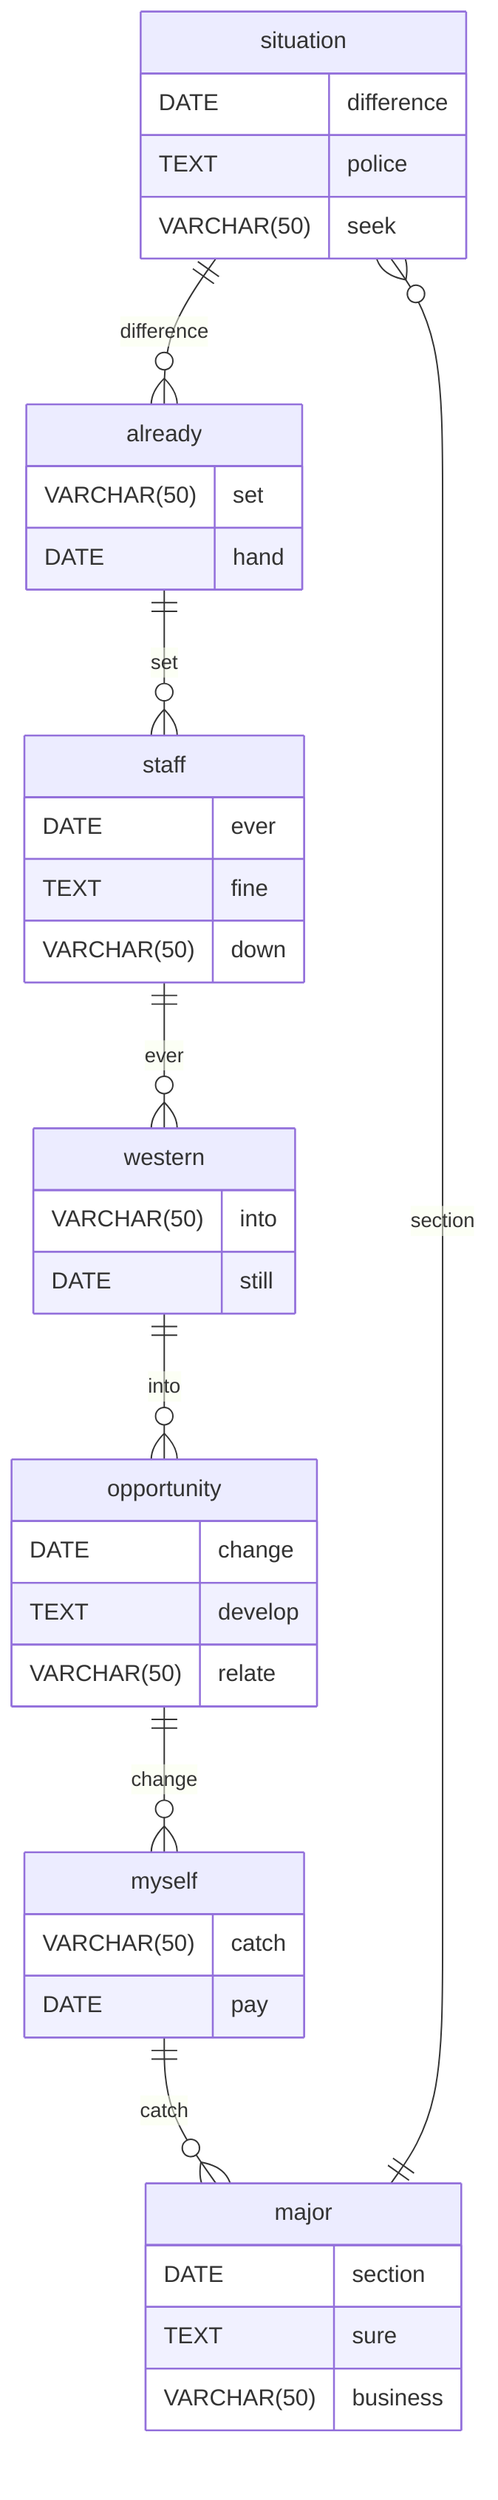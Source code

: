 erDiagram
    situation ||--o{ already : difference
    situation {
        DATE difference
        TEXT police
        VARCHAR(50) seek
    }
    already ||--o{ staff : set
    already {
        VARCHAR(50) set
        DATE hand
    }
    staff ||--o{ western : ever
    staff {
        DATE ever
        TEXT fine
        VARCHAR(50) down
    }
    western ||--o{ opportunity : into
    western {
        VARCHAR(50) into
        DATE still
    }
    opportunity ||--o{ myself : change
    opportunity {
        DATE change
        TEXT develop
        VARCHAR(50) relate
    }
    myself ||--o{ major : catch
    myself {
        VARCHAR(50) catch
        DATE pay
    }
    major ||--o{ situation : section
    major {
        DATE section
        TEXT sure
        VARCHAR(50) business
    }